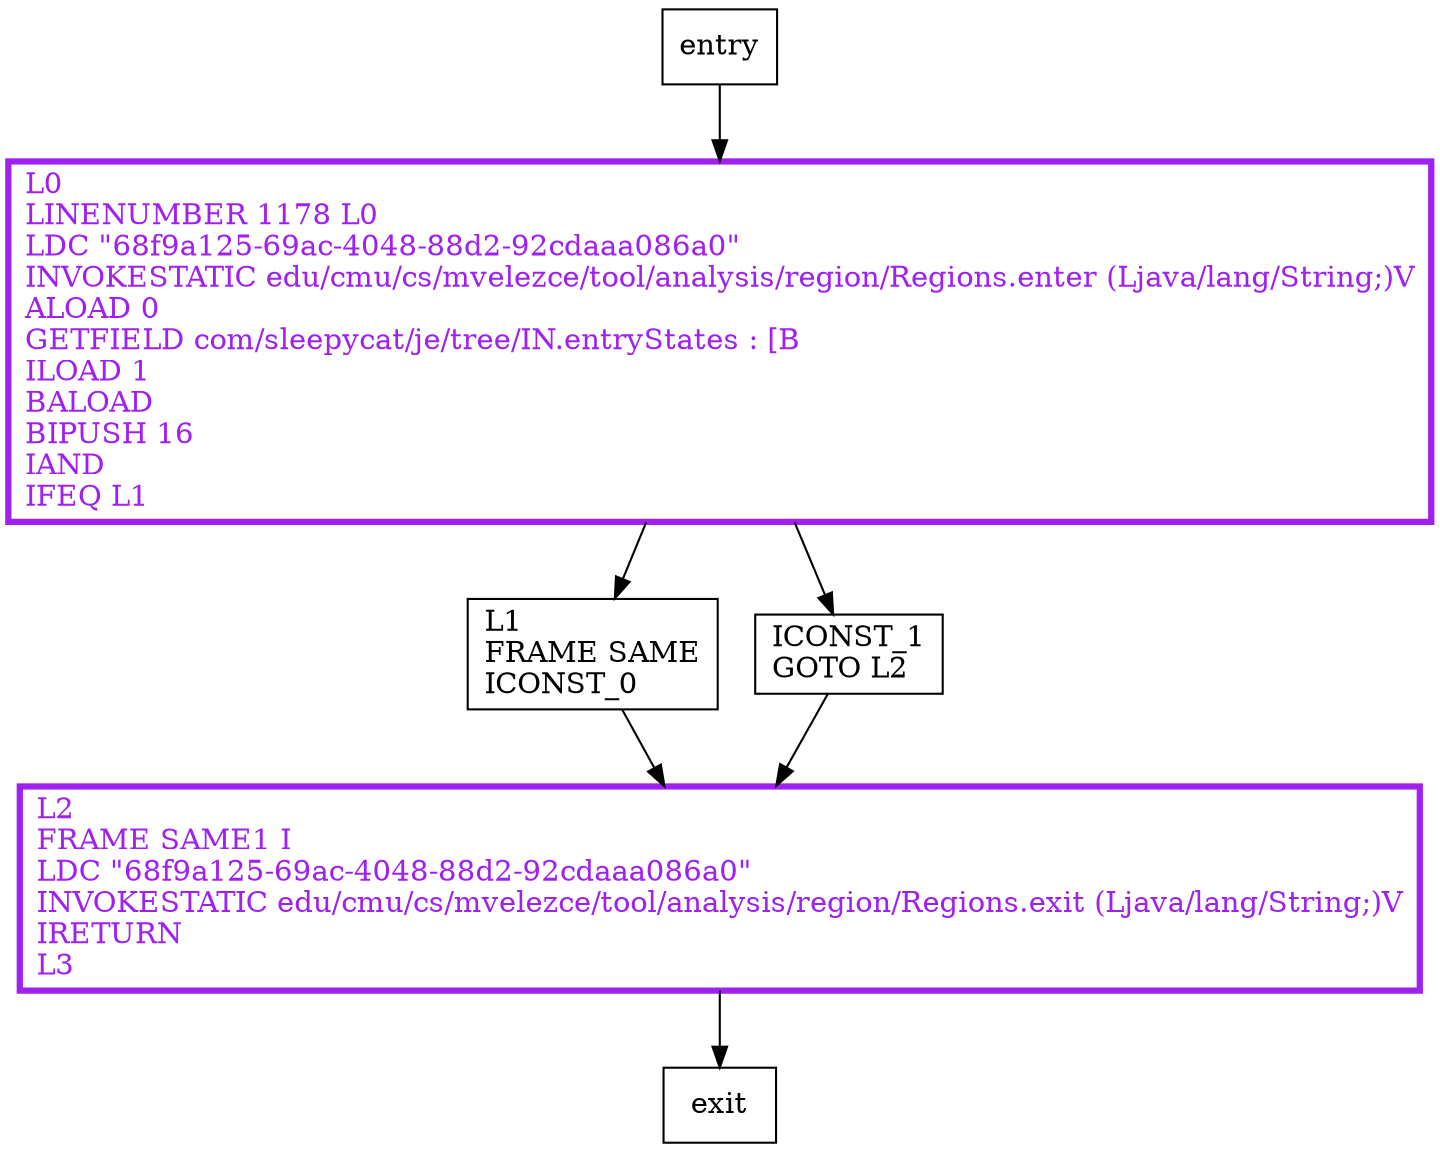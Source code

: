 digraph isEmbeddedLN {
node [shape=record];
430489584 [label="L2\lFRAME SAME1 I\lLDC \"68f9a125-69ac-4048-88d2-92cdaaa086a0\"\lINVOKESTATIC edu/cmu/cs/mvelezce/tool/analysis/region/Regions.exit (Ljava/lang/String;)V\lIRETURN\lL3\l"];
1170265564 [label="L1\lFRAME SAME\lICONST_0\l"];
362441080 [label="L0\lLINENUMBER 1178 L0\lLDC \"68f9a125-69ac-4048-88d2-92cdaaa086a0\"\lINVOKESTATIC edu/cmu/cs/mvelezce/tool/analysis/region/Regions.enter (Ljava/lang/String;)V\lALOAD 0\lGETFIELD com/sleepycat/je/tree/IN.entryStates : [B\lILOAD 1\lBALOAD\lBIPUSH 16\lIAND\lIFEQ L1\l"];
60580172 [label="ICONST_1\lGOTO L2\l"];
entry;
exit;
entry -> 362441080;
430489584 -> exit;
1170265564 -> 430489584;
362441080 -> 1170265564;
362441080 -> 60580172;
60580172 -> 430489584;
430489584[fontcolor="purple", penwidth=3, color="purple"];
362441080[fontcolor="purple", penwidth=3, color="purple"];
}
